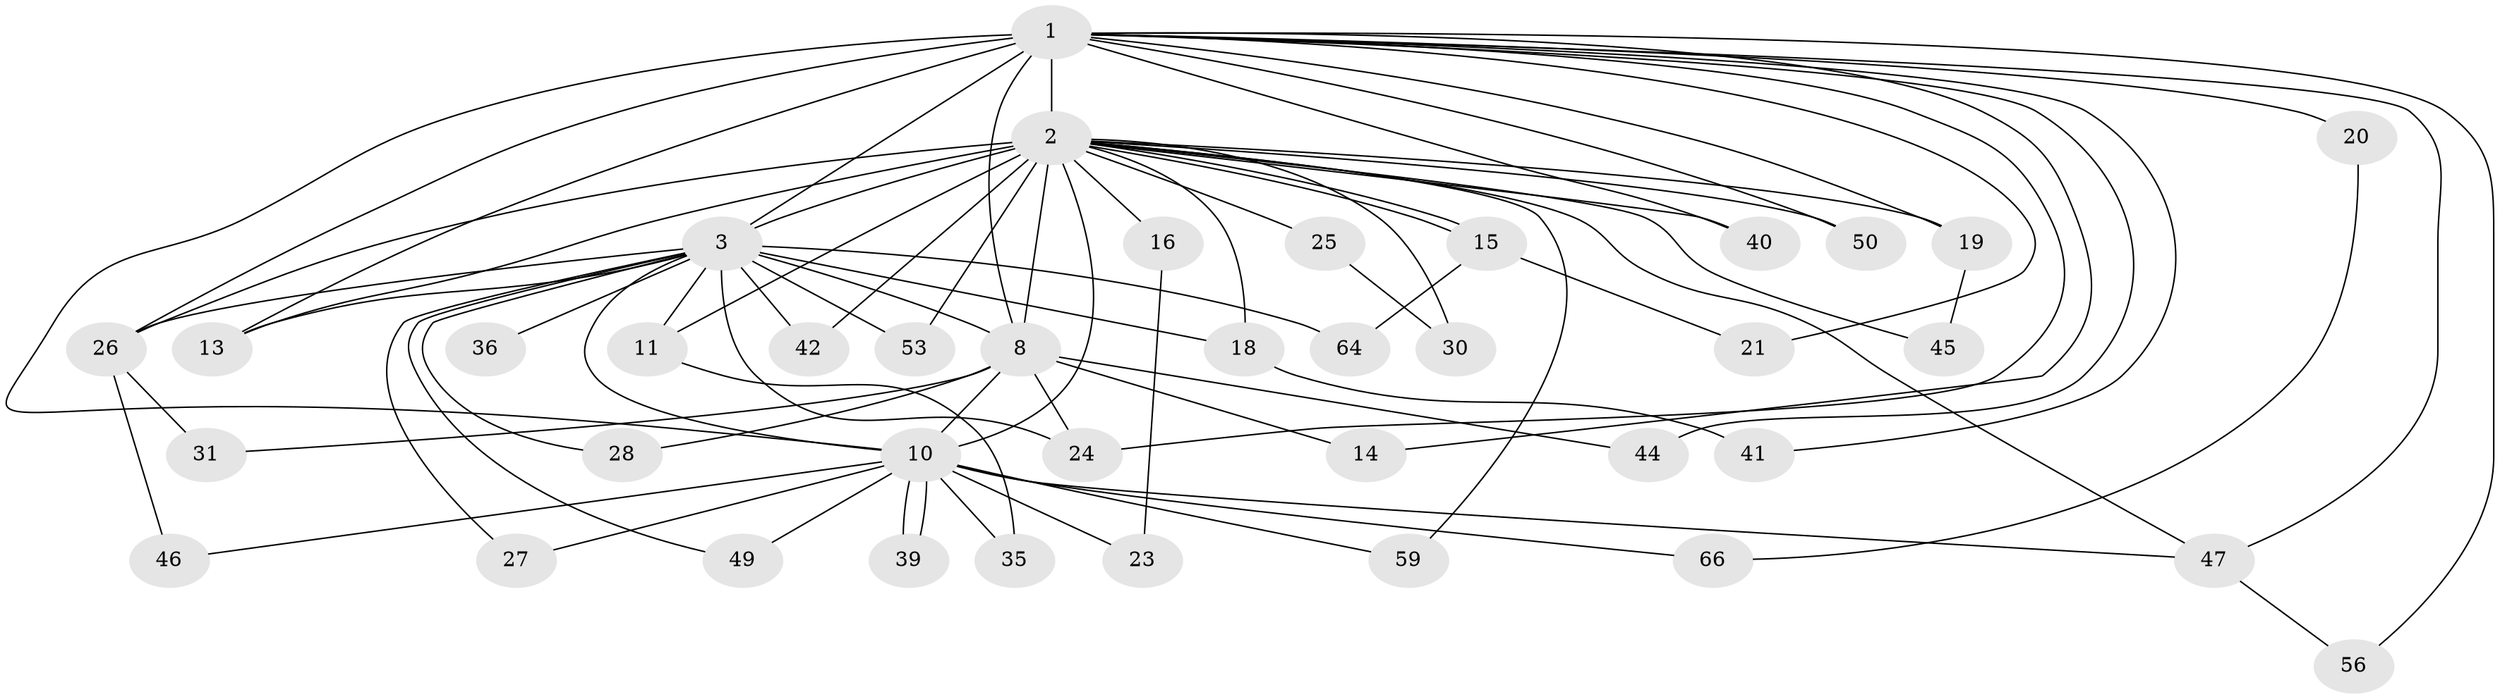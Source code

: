 // original degree distribution, {20: 0.038461538461538464, 16: 0.02564102564102564, 19: 0.01282051282051282, 18: 0.038461538461538464, 21: 0.01282051282051282, 3: 0.24358974358974358, 2: 0.5384615384615384, 4: 0.0641025641025641, 10: 0.01282051282051282, 5: 0.01282051282051282}
// Generated by graph-tools (version 1.1) at 2025/14/03/09/25 04:14:13]
// undirected, 39 vertices, 78 edges
graph export_dot {
graph [start="1"]
  node [color=gray90,style=filled];
  1 [super="+7"];
  2 [super="+52+4+9"];
  3 [super="+6"];
  8;
  10 [super="+12"];
  11;
  13;
  14;
  15;
  16;
  18;
  19;
  20;
  21;
  23;
  24 [super="+58"];
  25 [super="+62"];
  26 [super="+51"];
  27;
  28;
  30;
  31;
  35;
  36;
  39;
  40 [super="+48"];
  41;
  42;
  44;
  45;
  46;
  47;
  49;
  50;
  53 [super="+69"];
  56;
  59;
  64;
  66;
  1 -- 2 [weight=11];
  1 -- 3 [weight=5];
  1 -- 8 [weight=3];
  1 -- 10 [weight=2];
  1 -- 14;
  1 -- 20 [weight=2];
  1 -- 21 [weight=2];
  1 -- 24;
  1 -- 26;
  1 -- 40;
  1 -- 41;
  1 -- 44;
  1 -- 56;
  1 -- 13;
  1 -- 47;
  1 -- 50;
  1 -- 19;
  2 -- 3 [weight=13];
  2 -- 8 [weight=6];
  2 -- 10 [weight=5];
  2 -- 11;
  2 -- 15;
  2 -- 15;
  2 -- 53 [weight=4];
  2 -- 59;
  2 -- 25 [weight=4];
  2 -- 13;
  2 -- 16 [weight=2];
  2 -- 18;
  2 -- 19;
  2 -- 26;
  2 -- 30;
  2 -- 40 [weight=4];
  2 -- 42;
  2 -- 45;
  2 -- 47;
  2 -- 50;
  3 -- 8 [weight=2];
  3 -- 10 [weight=2];
  3 -- 11;
  3 -- 13;
  3 -- 18;
  3 -- 27;
  3 -- 28;
  3 -- 36 [weight=2];
  3 -- 53;
  3 -- 64;
  3 -- 42;
  3 -- 49;
  3 -- 24;
  3 -- 26;
  8 -- 10 [weight=2];
  8 -- 14;
  8 -- 24;
  8 -- 28;
  8 -- 31;
  8 -- 44;
  10 -- 23;
  10 -- 27;
  10 -- 35;
  10 -- 39;
  10 -- 39;
  10 -- 46;
  10 -- 47;
  10 -- 49;
  10 -- 59;
  10 -- 66;
  11 -- 35;
  15 -- 21;
  15 -- 64;
  16 -- 23;
  18 -- 41;
  19 -- 45;
  20 -- 66;
  25 -- 30;
  26 -- 31;
  26 -- 46;
  47 -- 56;
}
